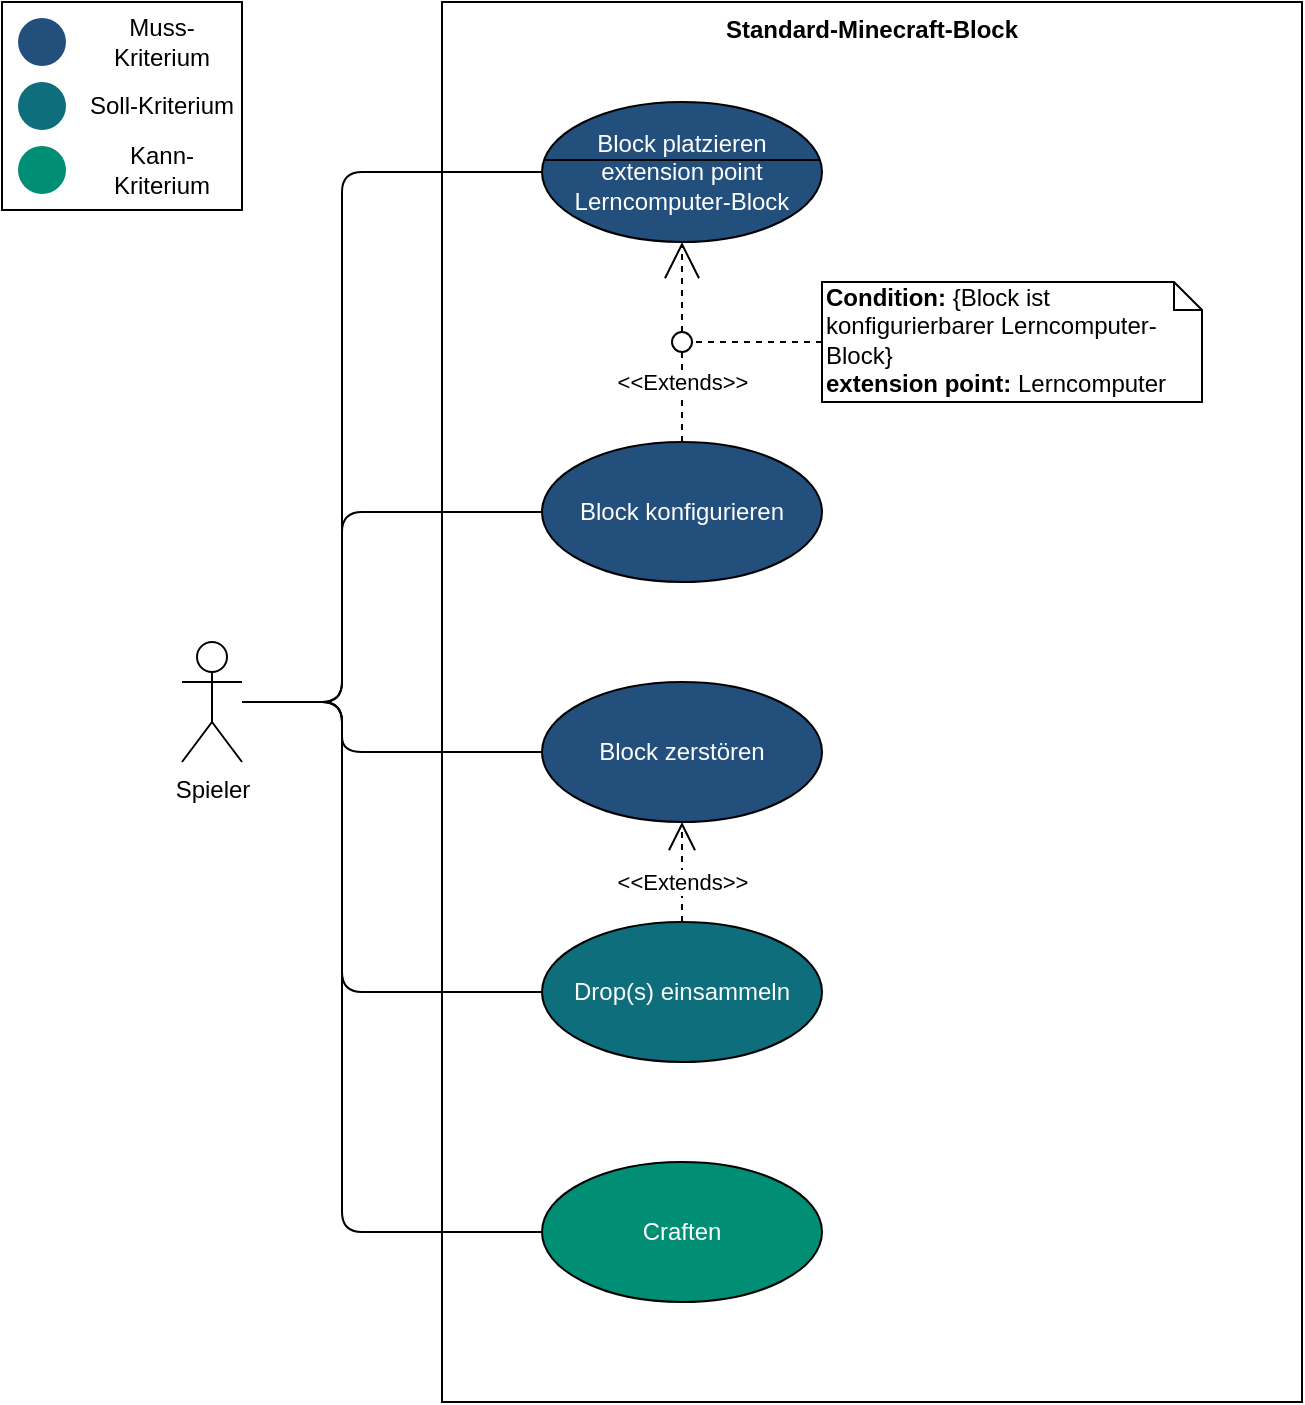 <mxfile version="22.1.4" type="github">
  <diagram name="Seite-1" id="O_1vAWQollBgE-EHm2e4">
    <mxGraphModel dx="1836" dy="542" grid="1" gridSize="10" guides="1" tooltips="1" connect="1" arrows="1" fold="1" page="1" pageScale="1" pageWidth="827" pageHeight="1169" math="0" shadow="0">
      <root>
        <mxCell id="0" />
        <mxCell id="1" parent="0" />
        <mxCell id="JlvCxnNK5q-V1th9YPf1-1" value="&lt;b&gt;Standard-Minecraft-Block&lt;/b&gt;" style="whiteSpace=wrap;html=1;fillColor=#FFFFFF;verticalAlign=top;" parent="1" vertex="1">
          <mxGeometry x="130" width="430" height="700" as="geometry" />
        </mxCell>
        <mxCell id="Dt-LfvvXn_hUXDTK20-f-9" style="edgeStyle=orthogonalEdgeStyle;rounded=1;orthogonalLoop=1;jettySize=auto;html=1;endArrow=none;endFill=0;" parent="1" source="JlvCxnNK5q-V1th9YPf1-10" target="Dt-LfvvXn_hUXDTK20-f-4" edge="1">
          <mxGeometry relative="1" as="geometry">
            <Array as="points">
              <mxPoint x="80" y="350" />
              <mxPoint x="80" y="495" />
            </Array>
          </mxGeometry>
        </mxCell>
        <mxCell id="Dt-LfvvXn_hUXDTK20-f-10" style="edgeStyle=orthogonalEdgeStyle;rounded=1;orthogonalLoop=1;jettySize=auto;html=1;endArrow=none;endFill=0;" parent="1" source="JlvCxnNK5q-V1th9YPf1-10" target="Dt-LfvvXn_hUXDTK20-f-3" edge="1">
          <mxGeometry relative="1" as="geometry">
            <Array as="points">
              <mxPoint x="80" y="350" />
              <mxPoint x="80" y="375" />
            </Array>
          </mxGeometry>
        </mxCell>
        <mxCell id="Dt-LfvvXn_hUXDTK20-f-11" style="edgeStyle=orthogonalEdgeStyle;rounded=1;orthogonalLoop=1;jettySize=auto;html=1;endArrow=none;endFill=0;" parent="1" source="JlvCxnNK5q-V1th9YPf1-10" target="Dt-LfvvXn_hUXDTK20-f-2" edge="1">
          <mxGeometry relative="1" as="geometry">
            <Array as="points">
              <mxPoint x="80" y="350" />
              <mxPoint x="80" y="255" />
            </Array>
          </mxGeometry>
        </mxCell>
        <mxCell id="Dt-LfvvXn_hUXDTK20-f-12" style="edgeStyle=orthogonalEdgeStyle;rounded=1;orthogonalLoop=1;jettySize=auto;html=1;endArrow=none;endFill=0;" parent="1" source="JlvCxnNK5q-V1th9YPf1-10" target="JlvCxnNK5q-V1th9YPf1-16" edge="1">
          <mxGeometry relative="1" as="geometry">
            <Array as="points">
              <mxPoint x="80" y="350" />
              <mxPoint x="80" y="615" />
            </Array>
          </mxGeometry>
        </mxCell>
        <mxCell id="Dt-LfvvXn_hUXDTK20-f-13" style="edgeStyle=orthogonalEdgeStyle;rounded=1;orthogonalLoop=1;jettySize=auto;html=1;endArrow=none;endFill=0;" parent="1" source="JlvCxnNK5q-V1th9YPf1-10" target="Dt-LfvvXn_hUXDTK20-f-1" edge="1">
          <mxGeometry relative="1" as="geometry">
            <Array as="points">
              <mxPoint x="80" y="350" />
              <mxPoint x="80" y="85" />
            </Array>
          </mxGeometry>
        </mxCell>
        <mxCell id="JlvCxnNK5q-V1th9YPf1-10" value="Spieler" style="shape=umlActor;verticalLabelPosition=bottom;labelBackgroundColor=#ffffff;verticalAlign=top;html=1;fillColor=#FFFFFF;" parent="1" vertex="1">
          <mxGeometry y="320" width="30" height="60" as="geometry" />
        </mxCell>
        <mxCell id="JlvCxnNK5q-V1th9YPf1-11" style="edgeStyle=orthogonalEdgeStyle;rounded=1;orthogonalLoop=1;jettySize=auto;html=1;dashed=1;endArrow=none;endFill=0;fontColor=#FFFFFF;" parent="1" source="Dt-LfvvXn_hUXDTK20-f-2" target="JlvCxnNK5q-V1th9YPf1-19" edge="1">
          <mxGeometry relative="1" as="geometry" />
        </mxCell>
        <mxCell id="JlvCxnNK5q-V1th9YPf1-14" value="&amp;lt;&amp;lt;Extends&lt;span style=&quot;color: rgb(0 , 0 , 0)&quot;&gt;&amp;gt;&amp;gt;&lt;/span&gt;" style="endArrow=open;endSize=16;endFill=0;html=1;dashed=1;" parent="1" source="JlvCxnNK5q-V1th9YPf1-19" target="Dt-LfvvXn_hUXDTK20-f-1" edge="1">
          <mxGeometry x="-1" y="-25" width="160" relative="1" as="geometry">
            <mxPoint x="143.5" y="593" as="sourcePoint" />
            <mxPoint x="417.5" y="201.0" as="targetPoint" />
            <mxPoint x="-25" y="25" as="offset" />
          </mxGeometry>
        </mxCell>
        <mxCell id="JlvCxnNK5q-V1th9YPf1-16" value="Craften" style="ellipse;whiteSpace=wrap;html=1;fillColor=#008e74;fontColor=#FFFFFF;" parent="1" vertex="1">
          <mxGeometry x="180" y="580" width="140" height="70" as="geometry" />
        </mxCell>
        <mxCell id="JlvCxnNK5q-V1th9YPf1-17" style="edgeStyle=orthogonalEdgeStyle;rounded=1;orthogonalLoop=1;jettySize=auto;html=1;dashed=1;endArrow=none;endFill=0;fontColor=#FFFFFF;" parent="1" source="JlvCxnNK5q-V1th9YPf1-18" target="JlvCxnNK5q-V1th9YPf1-19" edge="1">
          <mxGeometry relative="1" as="geometry" />
        </mxCell>
        <mxCell id="JlvCxnNK5q-V1th9YPf1-18" value="&lt;span style=&quot;text-align: center&quot;&gt;&lt;b&gt;Condition:&lt;/b&gt; {Block ist konfigurierbarer Lerncomputer-Block}&lt;/span&gt;&lt;br style=&quot;text-align: center&quot;&gt;&lt;span style=&quot;text-align: center&quot;&gt;&lt;b&gt;extension point:&lt;/b&gt; Lerncomputer&lt;/span&gt;" style="shape=note;whiteSpace=wrap;html=1;size=14;verticalAlign=top;align=left;spacingTop=-6;" parent="1" vertex="1">
          <mxGeometry x="320" y="140" width="190" height="60" as="geometry" />
        </mxCell>
        <mxCell id="JlvCxnNK5q-V1th9YPf1-19" value="" style="shape=mxgraph.flowchart.on-page_reference;" parent="1" vertex="1">
          <mxGeometry x="245" y="165" width="10" height="10" as="geometry" />
        </mxCell>
        <mxCell id="Dt-LfvvXn_hUXDTK20-f-1" value="Block platzieren&lt;br style=&quot;border-color: var(--border-color);&quot;&gt;&lt;span style=&quot;&quot;&gt;extension point&lt;/span&gt;&lt;br style=&quot;border-color: var(--border-color);&quot;&gt;&lt;span style=&quot;&quot;&gt;Lerncomputer-Block&lt;/span&gt;" style="ellipse;whiteSpace=wrap;html=1;fillColor=#234F7C;fontColor=#FFFFFF;" parent="1" vertex="1">
          <mxGeometry x="180" y="50" width="140" height="70" as="geometry" />
        </mxCell>
        <mxCell id="JlvCxnNK5q-V1th9YPf1-15" value="" style="line;strokeWidth=1;html=1;verticalAlign=top;" parent="1" vertex="1">
          <mxGeometry x="181" y="74" width="138" height="10" as="geometry" />
        </mxCell>
        <mxCell id="Dt-LfvvXn_hUXDTK20-f-2" value="Block konfigurieren" style="ellipse;whiteSpace=wrap;html=1;fillColor=#234F7C;fontColor=#FFFFFF;" parent="1" vertex="1">
          <mxGeometry x="180" y="220" width="140" height="70" as="geometry" />
        </mxCell>
        <mxCell id="Dt-LfvvXn_hUXDTK20-f-3" value="Block zerstören" style="ellipse;whiteSpace=wrap;html=1;fillColor=#234F7C;fontColor=#FFFFFF;" parent="1" vertex="1">
          <mxGeometry x="180" y="340" width="140" height="70" as="geometry" />
        </mxCell>
        <mxCell id="Dt-LfvvXn_hUXDTK20-f-4" value="Drop(s) einsammeln" style="ellipse;whiteSpace=wrap;html=1;fillColor=#0E6E7C;fontColor=#FFFFFF;" parent="1" vertex="1">
          <mxGeometry x="180" y="460" width="140" height="70" as="geometry" />
        </mxCell>
        <mxCell id="Dt-LfvvXn_hUXDTK20-f-5" value="&amp;lt;&amp;lt;Extends&amp;gt;&amp;gt;" style="endArrow=open;endSize=12;dashed=1;html=1;rounded=0;" parent="1" source="Dt-LfvvXn_hUXDTK20-f-4" target="Dt-LfvvXn_hUXDTK20-f-3" edge="1">
          <mxGeometry x="-0.2" width="160" relative="1" as="geometry">
            <mxPoint x="-30" y="510" as="sourcePoint" />
            <mxPoint x="130" y="510" as="targetPoint" />
            <mxPoint as="offset" />
          </mxGeometry>
        </mxCell>
        <mxCell id="fDXZ8QxSXt5djqi6c_hU-1" value="" style="group;aspect=fixed;" parent="1" vertex="1" connectable="0">
          <mxGeometry x="-90" width="120" height="104" as="geometry" />
        </mxCell>
        <mxCell id="fDXZ8QxSXt5djqi6c_hU-2" value="" style="ellipse;whiteSpace=wrap;html=1;strokeColor=none;fillColor=#234F7C;" parent="fDXZ8QxSXt5djqi6c_hU-1" vertex="1">
          <mxGeometry x="8" y="8" width="24" height="24" as="geometry" />
        </mxCell>
        <mxCell id="fDXZ8QxSXt5djqi6c_hU-3" value="" style="ellipse;whiteSpace=wrap;html=1;strokeColor=none;fillColor=#0E6E7C;" parent="fDXZ8QxSXt5djqi6c_hU-1" vertex="1">
          <mxGeometry x="8" y="40.0" width="24" height="24" as="geometry" />
        </mxCell>
        <mxCell id="fDXZ8QxSXt5djqi6c_hU-4" value="" style="ellipse;whiteSpace=wrap;html=1;strokeColor=none;fillColor=#008E74;" parent="fDXZ8QxSXt5djqi6c_hU-1" vertex="1">
          <mxGeometry x="8" y="72.0" width="24" height="24" as="geometry" />
        </mxCell>
        <mxCell id="fDXZ8QxSXt5djqi6c_hU-5" value="Muss-Kriterium" style="text;html=1;strokeColor=none;fillColor=none;align=center;verticalAlign=middle;whiteSpace=wrap;rounded=0;" parent="fDXZ8QxSXt5djqi6c_hU-1" vertex="1">
          <mxGeometry x="40" y="8" width="80" height="24" as="geometry" />
        </mxCell>
        <mxCell id="fDXZ8QxSXt5djqi6c_hU-6" value="Soll-Kriterium" style="text;html=1;strokeColor=none;fillColor=none;align=center;verticalAlign=middle;whiteSpace=wrap;rounded=0;" parent="fDXZ8QxSXt5djqi6c_hU-1" vertex="1">
          <mxGeometry x="40" y="40.0" width="80" height="24" as="geometry" />
        </mxCell>
        <mxCell id="fDXZ8QxSXt5djqi6c_hU-7" value="Kann-Kriterium" style="text;html=1;strokeColor=none;fillColor=none;align=center;verticalAlign=middle;whiteSpace=wrap;rounded=0;" parent="fDXZ8QxSXt5djqi6c_hU-1" vertex="1">
          <mxGeometry x="40" y="72.0" width="80" height="24" as="geometry" />
        </mxCell>
        <mxCell id="fDXZ8QxSXt5djqi6c_hU-8" value="" style="rounded=0;whiteSpace=wrap;html=1;fillColor=none;aspect=fixed;" parent="fDXZ8QxSXt5djqi6c_hU-1" vertex="1">
          <mxGeometry width="119.995" height="103.996" as="geometry" />
        </mxCell>
      </root>
    </mxGraphModel>
  </diagram>
</mxfile>
